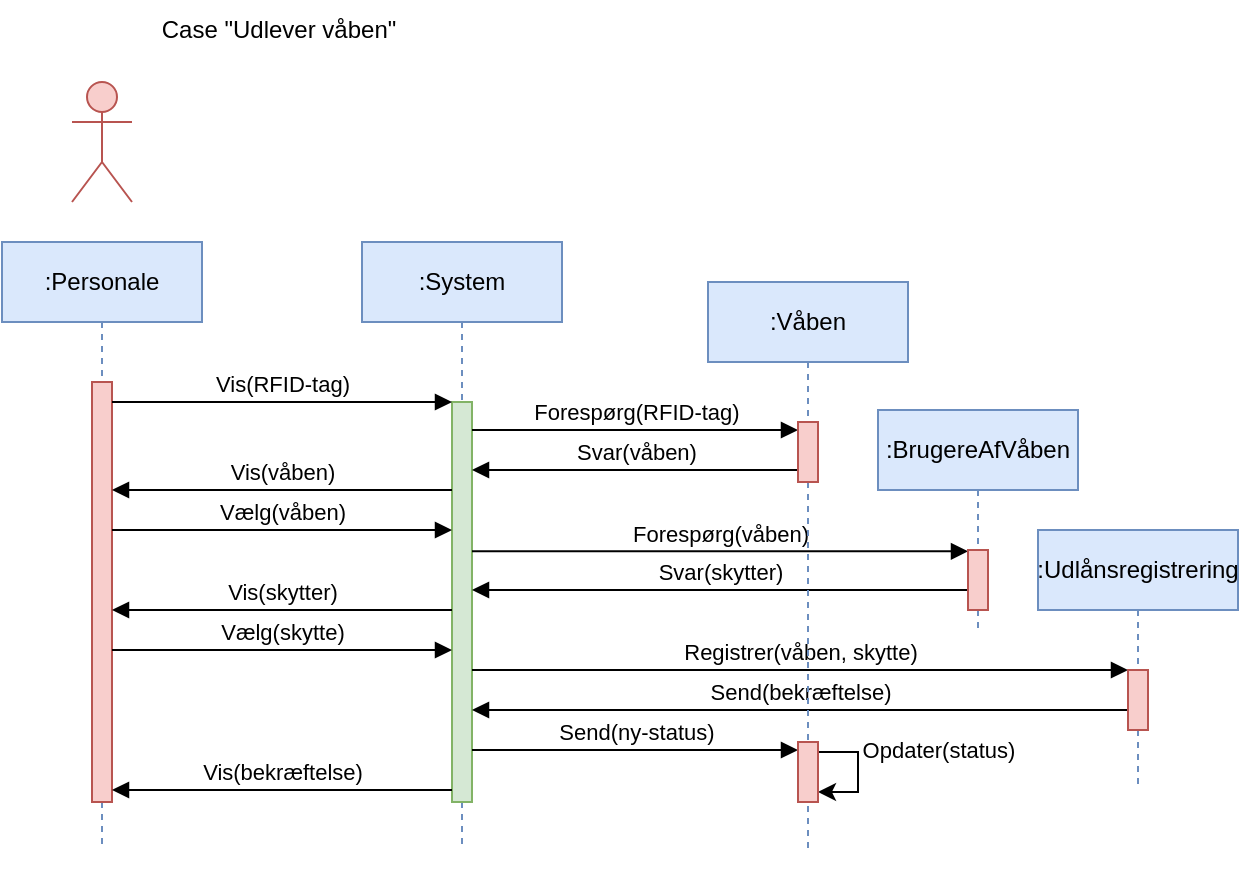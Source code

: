 <mxfile version="21.1.8" type="github">
  <diagram name="Page-1" id="2YBvvXClWsGukQMizWep">
    <mxGraphModel dx="1195" dy="630" grid="1" gridSize="10" guides="1" tooltips="1" connect="1" arrows="1" fold="1" page="1" pageScale="1" pageWidth="850" pageHeight="1100" math="0" shadow="0">
      <root>
        <mxCell id="0" />
        <mxCell id="1" parent="0" />
        <mxCell id="aM9ryv3xv72pqoxQDRHE-1" value=":Personale" style="shape=umlLifeline;perimeter=lifelinePerimeter;whiteSpace=wrap;html=1;container=0;dropTarget=0;collapsible=0;recursiveResize=0;outlineConnect=0;portConstraint=eastwest;newEdgeStyle={&quot;edgeStyle&quot;:&quot;elbowEdgeStyle&quot;,&quot;elbow&quot;:&quot;vertical&quot;,&quot;curved&quot;:0,&quot;rounded&quot;:0};fillColor=#dae8fc;strokeColor=#6c8ebf;" parent="1" vertex="1">
          <mxGeometry x="22" y="146" width="100" height="304" as="geometry" />
        </mxCell>
        <mxCell id="aM9ryv3xv72pqoxQDRHE-2" value="" style="html=1;points=[];perimeter=orthogonalPerimeter;outlineConnect=0;targetShapes=umlLifeline;portConstraint=eastwest;newEdgeStyle={&quot;edgeStyle&quot;:&quot;elbowEdgeStyle&quot;,&quot;elbow&quot;:&quot;vertical&quot;,&quot;curved&quot;:0,&quot;rounded&quot;:0};fillColor=#f8cecc;strokeColor=#b85450;" parent="aM9ryv3xv72pqoxQDRHE-1" vertex="1">
          <mxGeometry x="45" y="70" width="10" height="210" as="geometry" />
        </mxCell>
        <mxCell id="aM9ryv3xv72pqoxQDRHE-5" value=":System" style="shape=umlLifeline;perimeter=lifelinePerimeter;whiteSpace=wrap;html=1;container=0;dropTarget=0;collapsible=0;recursiveResize=0;outlineConnect=0;portConstraint=eastwest;newEdgeStyle={&quot;edgeStyle&quot;:&quot;elbowEdgeStyle&quot;,&quot;elbow&quot;:&quot;vertical&quot;,&quot;curved&quot;:0,&quot;rounded&quot;:0};fillColor=#dae8fc;strokeColor=#6c8ebf;" parent="1" vertex="1">
          <mxGeometry x="202" y="146" width="100" height="304" as="geometry" />
        </mxCell>
        <mxCell id="aM9ryv3xv72pqoxQDRHE-6" value="" style="html=1;points=[];perimeter=orthogonalPerimeter;outlineConnect=0;targetShapes=umlLifeline;portConstraint=eastwest;newEdgeStyle={&quot;edgeStyle&quot;:&quot;elbowEdgeStyle&quot;,&quot;elbow&quot;:&quot;vertical&quot;,&quot;curved&quot;:0,&quot;rounded&quot;:0};fillColor=#d5e8d4;strokeColor=#82b366;" parent="aM9ryv3xv72pqoxQDRHE-5" vertex="1">
          <mxGeometry x="45" y="80" width="10" height="200" as="geometry" />
        </mxCell>
        <mxCell id="aM9ryv3xv72pqoxQDRHE-7" value="Vis(RFID-tag)" style="html=1;verticalAlign=bottom;endArrow=block;edgeStyle=elbowEdgeStyle;elbow=vertical;curved=0;rounded=0;" parent="1" source="aM9ryv3xv72pqoxQDRHE-2" target="aM9ryv3xv72pqoxQDRHE-6" edge="1">
          <mxGeometry relative="1" as="geometry">
            <mxPoint x="177" y="236" as="sourcePoint" />
            <Array as="points">
              <mxPoint x="162" y="226" />
            </Array>
          </mxGeometry>
        </mxCell>
        <mxCell id="aM9ryv3xv72pqoxQDRHE-9" value="Vis(våben)" style="html=1;verticalAlign=bottom;endArrow=block;edgeStyle=elbowEdgeStyle;elbow=vertical;curved=0;rounded=0;" parent="1" source="aM9ryv3xv72pqoxQDRHE-6" target="aM9ryv3xv72pqoxQDRHE-2" edge="1">
          <mxGeometry relative="1" as="geometry">
            <mxPoint x="157" y="266" as="sourcePoint" />
            <Array as="points">
              <mxPoint x="210" y="270" />
              <mxPoint x="102" y="256" />
              <mxPoint x="172" y="266" />
            </Array>
            <mxPoint x="82" y="266" as="targetPoint" />
            <mxPoint as="offset" />
          </mxGeometry>
        </mxCell>
        <mxCell id="iUJLf3TSjN7Vn4HQ9fXl-1" value="" style="shape=umlActor;verticalLabelPosition=bottom;verticalAlign=top;html=1;outlineConnect=0;fillColor=#f8cecc;strokeColor=#b85450;" parent="1" vertex="1">
          <mxGeometry x="57" y="66" width="30" height="60" as="geometry" />
        </mxCell>
        <mxCell id="iUJLf3TSjN7Vn4HQ9fXl-2" value="" style="shape=image;html=1;verticalAlign=top;verticalLabelPosition=bottom;labelBackgroundColor=#ffffff;imageAspect=0;aspect=fixed;image=https://cdn4.iconfinder.com/data/icons/essential-app-2/16/record-round-circle-dot-128.png" parent="1" vertex="1">
          <mxGeometry x="62" y="440" width="20" height="20" as="geometry" />
        </mxCell>
        <mxCell id="iUJLf3TSjN7Vn4HQ9fXl-3" value="" style="shape=image;html=1;verticalAlign=top;verticalLabelPosition=bottom;labelBackgroundColor=#ffffff;imageAspect=0;aspect=fixed;image=https://cdn4.iconfinder.com/data/icons/essential-app-2/16/record-round-circle-dot-128.png" parent="1" vertex="1">
          <mxGeometry x="242" y="440" width="20" height="20" as="geometry" />
        </mxCell>
        <mxCell id="iUJLf3TSjN7Vn4HQ9fXl-5" value="Vælg(våben)" style="html=1;verticalAlign=bottom;endArrow=block;edgeStyle=elbowEdgeStyle;elbow=vertical;curved=0;rounded=0;" parent="1" source="aM9ryv3xv72pqoxQDRHE-2" target="aM9ryv3xv72pqoxQDRHE-6" edge="1">
          <mxGeometry relative="1" as="geometry">
            <mxPoint x="82" y="286" as="sourcePoint" />
            <Array as="points">
              <mxPoint x="210" y="290" />
              <mxPoint x="167" y="286" />
            </Array>
            <mxPoint x="242" y="286" as="targetPoint" />
          </mxGeometry>
        </mxCell>
        <mxCell id="iUJLf3TSjN7Vn4HQ9fXl-6" value="Vis(skytter)" style="html=1;verticalAlign=bottom;endArrow=block;edgeStyle=elbowEdgeStyle;elbow=vertical;curved=0;rounded=0;" parent="1" source="aM9ryv3xv72pqoxQDRHE-6" target="aM9ryv3xv72pqoxQDRHE-2" edge="1">
          <mxGeometry relative="1" as="geometry">
            <mxPoint x="242" y="316" as="sourcePoint" />
            <Array as="points">
              <mxPoint x="200" y="330" />
              <mxPoint x="97" y="316" />
              <mxPoint x="167" y="326" />
            </Array>
            <mxPoint x="92" y="316" as="targetPoint" />
          </mxGeometry>
        </mxCell>
        <mxCell id="iUJLf3TSjN7Vn4HQ9fXl-7" value="Vælg(skytte)" style="html=1;verticalAlign=bottom;endArrow=block;edgeStyle=elbowEdgeStyle;elbow=vertical;curved=0;rounded=0;" parent="1" source="aM9ryv3xv72pqoxQDRHE-2" target="aM9ryv3xv72pqoxQDRHE-6" edge="1">
          <mxGeometry relative="1" as="geometry">
            <mxPoint x="82" y="346" as="sourcePoint" />
            <Array as="points">
              <mxPoint x="210" y="350" />
              <mxPoint x="190" y="360" />
              <mxPoint x="170" y="350" />
              <mxPoint x="210" y="350" />
              <mxPoint x="172" y="346" />
            </Array>
            <mxPoint x="242" y="346" as="targetPoint" />
          </mxGeometry>
        </mxCell>
        <mxCell id="iUJLf3TSjN7Vn4HQ9fXl-8" value="Vis(bekræftelse)" style="html=1;verticalAlign=bottom;endArrow=block;edgeStyle=elbowEdgeStyle;elbow=vertical;curved=0;rounded=0;" parent="1" source="aM9ryv3xv72pqoxQDRHE-6" target="aM9ryv3xv72pqoxQDRHE-2" edge="1">
          <mxGeometry relative="1" as="geometry">
            <mxPoint x="242" y="376" as="sourcePoint" />
            <Array as="points">
              <mxPoint x="180" y="420" />
              <mxPoint x="210" y="390" />
              <mxPoint x="107" y="376" />
              <mxPoint x="177" y="386" />
            </Array>
            <mxPoint x="87" y="376" as="targetPoint" />
          </mxGeometry>
        </mxCell>
        <mxCell id="iUJLf3TSjN7Vn4HQ9fXl-10" value="Case &quot;Udlever våben&quot;" style="text;html=1;align=center;verticalAlign=middle;resizable=0;points=[];autosize=1;strokeColor=none;fillColor=none;" parent="1" vertex="1">
          <mxGeometry x="90" y="25" width="140" height="30" as="geometry" />
        </mxCell>
        <mxCell id="UgesfR2xenXDDsNArzjw-7" value="Forespørg(RFID-tag)" style="html=1;verticalAlign=bottom;endArrow=block;edgeStyle=elbowEdgeStyle;elbow=vertical;curved=0;rounded=0;" edge="1" parent="1" source="aM9ryv3xv72pqoxQDRHE-6" target="UgesfR2xenXDDsNArzjw-5">
          <mxGeometry relative="1" as="geometry">
            <mxPoint x="262" y="240" as="sourcePoint" />
            <Array as="points">
              <mxPoint x="347" y="240" />
            </Array>
            <mxPoint x="400" y="240" as="targetPoint" />
          </mxGeometry>
        </mxCell>
        <mxCell id="UgesfR2xenXDDsNArzjw-8" value="Svar(våben)" style="html=1;verticalAlign=bottom;endArrow=none;edgeStyle=elbowEdgeStyle;elbow=vertical;curved=0;rounded=0;startArrow=block;startFill=1;endFill=0;" edge="1" parent="1" source="aM9ryv3xv72pqoxQDRHE-6" target="UgesfR2xenXDDsNArzjw-5">
          <mxGeometry relative="1" as="geometry">
            <mxPoint x="272" y="260" as="sourcePoint" />
            <Array as="points">
              <mxPoint x="370" y="260" />
            </Array>
            <mxPoint x="410" y="260" as="targetPoint" />
          </mxGeometry>
        </mxCell>
        <mxCell id="UgesfR2xenXDDsNArzjw-10" value="Forespørg(våben)" style="html=1;verticalAlign=bottom;endArrow=block;edgeStyle=elbowEdgeStyle;elbow=vertical;curved=0;rounded=0;" edge="1" parent="1" source="aM9ryv3xv72pqoxQDRHE-6" target="UgesfR2xenXDDsNArzjw-12">
          <mxGeometry relative="1" as="geometry">
            <mxPoint x="262" y="300.64" as="sourcePoint" />
            <Array as="points">
              <mxPoint x="334" y="300.64" />
            </Array>
            <mxPoint x="407" y="300.64" as="targetPoint" />
          </mxGeometry>
        </mxCell>
        <mxCell id="UgesfR2xenXDDsNArzjw-20" value="Svar(skytter)" style="html=1;verticalAlign=bottom;endArrow=none;edgeStyle=elbowEdgeStyle;elbow=vertical;curved=0;rounded=0;startArrow=block;startFill=1;endFill=0;" edge="1" parent="1" source="aM9ryv3xv72pqoxQDRHE-6" target="UgesfR2xenXDDsNArzjw-12">
          <mxGeometry relative="1" as="geometry">
            <mxPoint x="302" y="320" as="sourcePoint" />
            <Array as="points">
              <mxPoint x="415" y="320" />
            </Array>
            <mxPoint x="465" y="320" as="targetPoint" />
          </mxGeometry>
        </mxCell>
        <mxCell id="UgesfR2xenXDDsNArzjw-21" value="Registrer(våben, skytte)" style="html=1;verticalAlign=bottom;endArrow=block;edgeStyle=elbowEdgeStyle;elbow=vertical;curved=0;rounded=0;" edge="1" parent="1" source="aM9ryv3xv72pqoxQDRHE-6" target="UgesfR2xenXDDsNArzjw-18">
          <mxGeometry relative="1" as="geometry">
            <mxPoint x="330" y="371.6" as="sourcePoint" />
            <Array as="points">
              <mxPoint x="380" y="360" />
              <mxPoint x="463" y="371.6" />
              <mxPoint x="443" y="381.6" />
              <mxPoint x="423" y="371.6" />
              <mxPoint x="463" y="371.6" />
              <mxPoint x="425" y="367.6" />
            </Array>
            <mxPoint x="500" y="371.6" as="targetPoint" />
          </mxGeometry>
        </mxCell>
        <mxCell id="UgesfR2xenXDDsNArzjw-23" value="Send(ny-status)" style="html=1;verticalAlign=bottom;endArrow=block;edgeStyle=elbowEdgeStyle;elbow=vertical;curved=0;rounded=0;" edge="1" parent="1" source="aM9ryv3xv72pqoxQDRHE-6" target="UgesfR2xenXDDsNArzjw-14">
          <mxGeometry relative="1" as="geometry">
            <mxPoint x="262" y="380" as="sourcePoint" />
            <Array as="points">
              <mxPoint x="320" y="400" />
              <mxPoint x="352" y="380" />
            </Array>
            <mxPoint x="410" y="380" as="targetPoint" />
          </mxGeometry>
        </mxCell>
        <mxCell id="UgesfR2xenXDDsNArzjw-29" value="Send(bekræftelse)" style="html=1;verticalAlign=bottom;endArrow=none;edgeStyle=elbowEdgeStyle;elbow=vertical;curved=0;rounded=0;startArrow=block;startFill=1;endFill=0;" edge="1" parent="1" source="aM9ryv3xv72pqoxQDRHE-6" target="UgesfR2xenXDDsNArzjw-18">
          <mxGeometry relative="1" as="geometry">
            <mxPoint x="330" y="380" as="sourcePoint" />
            <Array as="points">
              <mxPoint x="488" y="380" />
            </Array>
            <mxPoint x="578" y="380" as="targetPoint" />
          </mxGeometry>
        </mxCell>
        <mxCell id="UgesfR2xenXDDsNArzjw-30" value="" style="group" vertex="1" connectable="0" parent="1">
          <mxGeometry x="375" y="166" width="100" height="294" as="geometry" />
        </mxCell>
        <mxCell id="UgesfR2xenXDDsNArzjw-4" value=":Våben" style="shape=umlLifeline;perimeter=lifelinePerimeter;whiteSpace=wrap;html=1;container=0;dropTarget=0;collapsible=0;recursiveResize=0;outlineConnect=0;portConstraint=eastwest;newEdgeStyle={&quot;edgeStyle&quot;:&quot;elbowEdgeStyle&quot;,&quot;elbow&quot;:&quot;vertical&quot;,&quot;curved&quot;:0,&quot;rounded&quot;:0};fillColor=#dae8fc;strokeColor=#6c8ebf;" vertex="1" parent="UgesfR2xenXDDsNArzjw-30">
          <mxGeometry width="100" height="284" as="geometry" />
        </mxCell>
        <mxCell id="UgesfR2xenXDDsNArzjw-5" value="" style="html=1;points=[];perimeter=orthogonalPerimeter;outlineConnect=0;targetShapes=umlLifeline;portConstraint=eastwest;newEdgeStyle={&quot;edgeStyle&quot;:&quot;elbowEdgeStyle&quot;,&quot;elbow&quot;:&quot;vertical&quot;,&quot;curved&quot;:0,&quot;rounded&quot;:0};fillColor=#f8cecc;strokeColor=#b85450;" vertex="1" parent="UgesfR2xenXDDsNArzjw-4">
          <mxGeometry x="45" y="70" width="10" height="30" as="geometry" />
        </mxCell>
        <mxCell id="UgesfR2xenXDDsNArzjw-25" style="edgeStyle=elbowEdgeStyle;rounded=0;orthogonalLoop=1;jettySize=auto;html=1;elbow=vertical;curved=0;" edge="1" parent="UgesfR2xenXDDsNArzjw-4" source="UgesfR2xenXDDsNArzjw-14" target="UgesfR2xenXDDsNArzjw-14">
          <mxGeometry relative="1" as="geometry">
            <mxPoint x="95" y="244" as="targetPoint" />
            <Array as="points">
              <mxPoint x="75" y="244" />
            </Array>
          </mxGeometry>
        </mxCell>
        <mxCell id="UgesfR2xenXDDsNArzjw-26" value="Opdater(status)" style="edgeLabel;html=1;align=center;verticalAlign=middle;resizable=0;points=[];" vertex="1" connectable="0" parent="UgesfR2xenXDDsNArzjw-25">
          <mxGeometry x="0.04" y="1" relative="1" as="geometry">
            <mxPoint x="39" y="-12" as="offset" />
          </mxGeometry>
        </mxCell>
        <mxCell id="UgesfR2xenXDDsNArzjw-14" value="" style="html=1;points=[];perimeter=orthogonalPerimeter;outlineConnect=0;targetShapes=umlLifeline;portConstraint=eastwest;newEdgeStyle={&quot;edgeStyle&quot;:&quot;elbowEdgeStyle&quot;,&quot;elbow&quot;:&quot;vertical&quot;,&quot;curved&quot;:0,&quot;rounded&quot;:0};fillColor=#f8cecc;strokeColor=#b85450;" vertex="1" parent="UgesfR2xenXDDsNArzjw-4">
          <mxGeometry x="45" y="230" width="10" height="30" as="geometry" />
        </mxCell>
        <mxCell id="UgesfR2xenXDDsNArzjw-6" value="" style="shape=image;html=1;verticalAlign=top;verticalLabelPosition=bottom;labelBackgroundColor=#ffffff;imageAspect=0;aspect=fixed;image=https://cdn4.iconfinder.com/data/icons/essential-app-2/16/record-round-circle-dot-128.png" vertex="1" parent="UgesfR2xenXDDsNArzjw-30">
          <mxGeometry x="40" y="274" width="20" height="20" as="geometry" />
        </mxCell>
        <mxCell id="UgesfR2xenXDDsNArzjw-17" value=":Udlånsregistrering" style="shape=umlLifeline;perimeter=lifelinePerimeter;whiteSpace=wrap;html=1;container=0;dropTarget=0;collapsible=0;recursiveResize=0;outlineConnect=0;portConstraint=eastwest;newEdgeStyle={&quot;edgeStyle&quot;:&quot;elbowEdgeStyle&quot;,&quot;elbow&quot;:&quot;vertical&quot;,&quot;curved&quot;:0,&quot;rounded&quot;:0};fillColor=#dae8fc;strokeColor=#6c8ebf;" vertex="1" parent="1">
          <mxGeometry x="540" y="290" width="100" height="130" as="geometry" />
        </mxCell>
        <mxCell id="UgesfR2xenXDDsNArzjw-18" value="" style="html=1;points=[];perimeter=orthogonalPerimeter;outlineConnect=0;targetShapes=umlLifeline;portConstraint=eastwest;newEdgeStyle={&quot;edgeStyle&quot;:&quot;elbowEdgeStyle&quot;,&quot;elbow&quot;:&quot;vertical&quot;,&quot;curved&quot;:0,&quot;rounded&quot;:0};fillColor=#f8cecc;strokeColor=#b85450;" vertex="1" parent="UgesfR2xenXDDsNArzjw-17">
          <mxGeometry x="45" y="70" width="10" height="30" as="geometry" />
        </mxCell>
        <mxCell id="UgesfR2xenXDDsNArzjw-19" value="" style="shape=image;html=1;verticalAlign=top;verticalLabelPosition=bottom;labelBackgroundColor=#ffffff;imageAspect=0;aspect=fixed;image=https://cdn4.iconfinder.com/data/icons/essential-app-2/16/record-round-circle-dot-128.png" vertex="1" parent="1">
          <mxGeometry x="580" y="410" width="20" height="20" as="geometry" />
        </mxCell>
        <mxCell id="UgesfR2xenXDDsNArzjw-11" value=":BrugereAfVåben" style="shape=umlLifeline;perimeter=lifelinePerimeter;whiteSpace=wrap;html=1;container=0;dropTarget=0;collapsible=0;recursiveResize=0;outlineConnect=0;portConstraint=eastwest;newEdgeStyle={&quot;edgeStyle&quot;:&quot;elbowEdgeStyle&quot;,&quot;elbow&quot;:&quot;vertical&quot;,&quot;curved&quot;:0,&quot;rounded&quot;:0};fillColor=#dae8fc;strokeColor=#6c8ebf;" vertex="1" parent="1">
          <mxGeometry x="460" y="230" width="100" height="110" as="geometry" />
        </mxCell>
        <mxCell id="UgesfR2xenXDDsNArzjw-12" value="" style="html=1;points=[];perimeter=orthogonalPerimeter;outlineConnect=0;targetShapes=umlLifeline;portConstraint=eastwest;newEdgeStyle={&quot;edgeStyle&quot;:&quot;elbowEdgeStyle&quot;,&quot;elbow&quot;:&quot;vertical&quot;,&quot;curved&quot;:0,&quot;rounded&quot;:0};fillColor=#f8cecc;strokeColor=#b85450;" vertex="1" parent="UgesfR2xenXDDsNArzjw-11">
          <mxGeometry x="45" y="70" width="10" height="30" as="geometry" />
        </mxCell>
        <mxCell id="UgesfR2xenXDDsNArzjw-13" value="" style="shape=image;html=1;verticalAlign=top;verticalLabelPosition=bottom;labelBackgroundColor=#ffffff;imageAspect=0;aspect=fixed;image=https://cdn4.iconfinder.com/data/icons/essential-app-2/16/record-round-circle-dot-128.png" vertex="1" parent="1">
          <mxGeometry x="500" y="335" width="20" height="20" as="geometry" />
        </mxCell>
      </root>
    </mxGraphModel>
  </diagram>
</mxfile>
